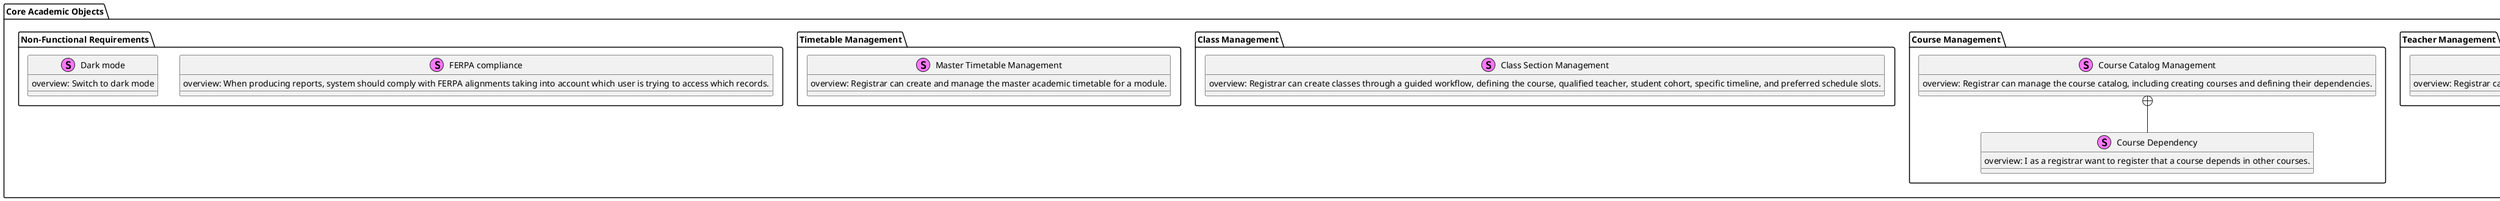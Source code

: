 @startuml
package "Core Academic Objects" as pkg_CoreObjects {
    package "Student Management" {
        stereotype "Student Profile Management" AS stu_mgmt {
            {field} overview: Registrar can create, view, update, and manage student profiles and academic records.
        }
    }
    package "Teacher Management" {
        stereotype "Teacher Profile Management" AS teach_mgmt {
            {field} overview: Registrar can create, view, update, and manage profiles for professors and faculty practitioners.
        }
    }
    package "Course Management" {
        stereotype "Course Catalog Management" AS course_mgmt {
            {field} overview: Registrar can manage the course catalog, including creating courses and defining their dependencies.
        }
        stereotype "Course Dependency" AS course_dependency {
             {field} overview: I as a registrar want to register that a course depends in other courses.
        }
        course_mgmt +-- course_dependency
    }
    package "Class Management" {
        stereotype "Class Section Management" AS class_mgmt {
          {field} overview: Registrar can create classes through a guided workflow, defining the course, qualified teacher, student cohort, specific timeline, and preferred schedule slots.
        }
    }
    package "Timetable Management" {
        stereotype "Master Timetable Management" AS timetable_mgmt {
            {field} overview: Registrar can create and manage the master academic timetable for a module.
        }
    }
    package "Non-Functional Requirements" {
         stereotype "FERPA compliance" {
            {field} overview: When producing reports, system should comply with FERPA alignments taking into account which user is trying to access which records.
        }
        stereotype "Dark mode" {
            {field} overview: Switch to dark mode
        }
    }
}
@enduml
